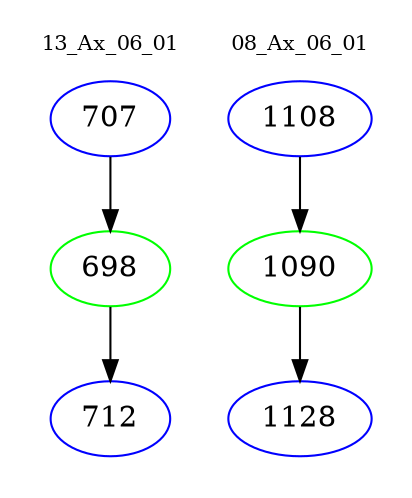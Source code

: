 digraph{
subgraph cluster_0 {
color = white
label = "13_Ax_06_01";
fontsize=10;
T0_707 [label="707", color="blue"]
T0_707 -> T0_698 [color="black"]
T0_698 [label="698", color="green"]
T0_698 -> T0_712 [color="black"]
T0_712 [label="712", color="blue"]
}
subgraph cluster_1 {
color = white
label = "08_Ax_06_01";
fontsize=10;
T1_1108 [label="1108", color="blue"]
T1_1108 -> T1_1090 [color="black"]
T1_1090 [label="1090", color="green"]
T1_1090 -> T1_1128 [color="black"]
T1_1128 [label="1128", color="blue"]
}
}
